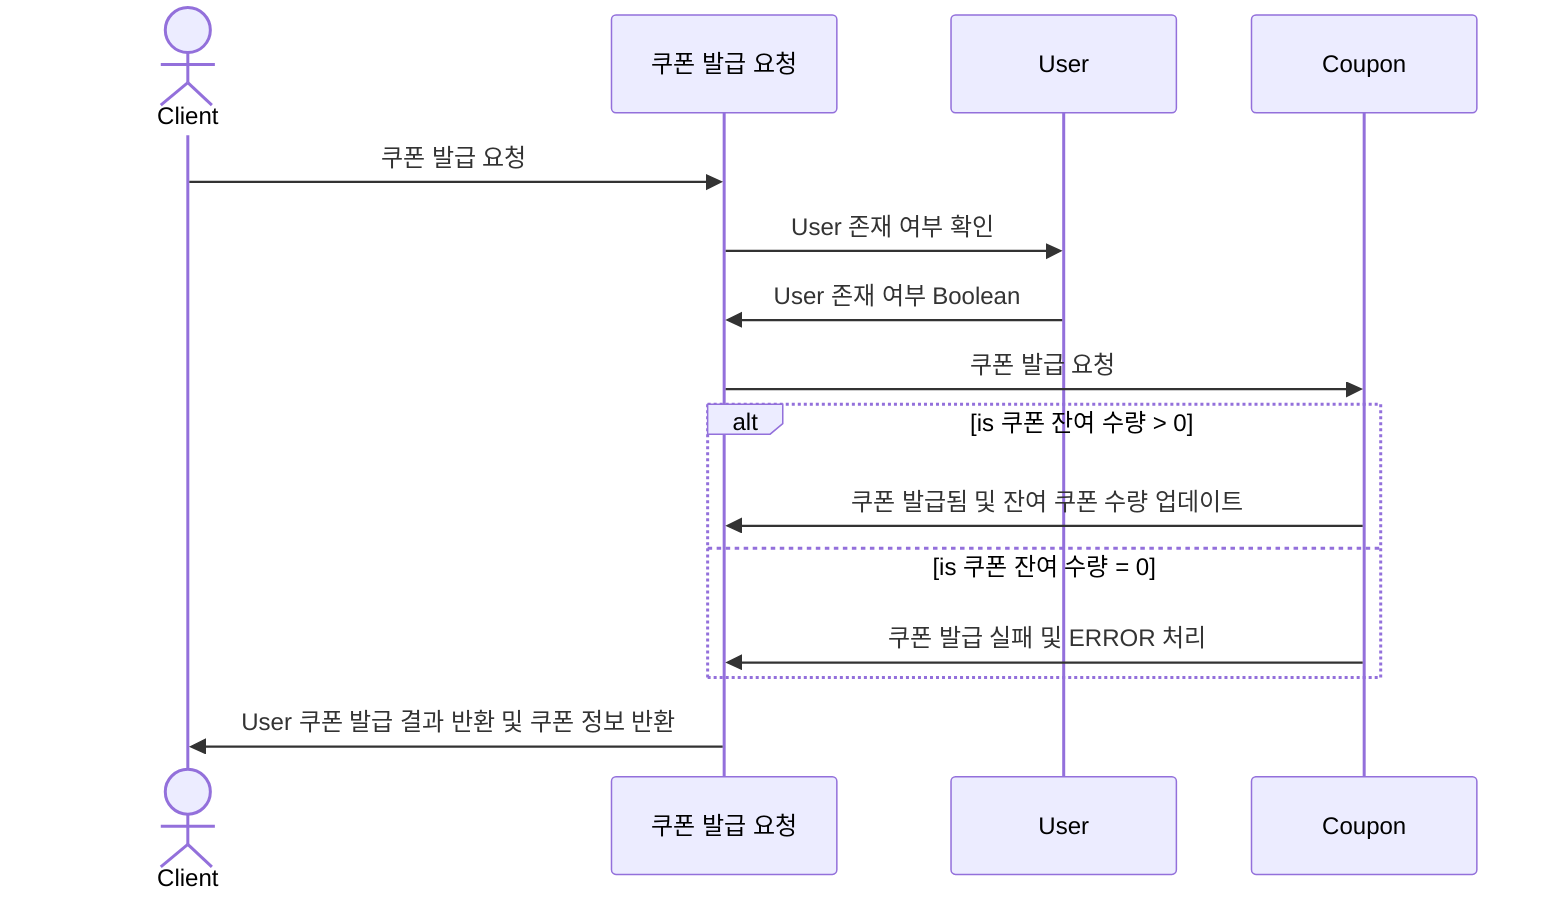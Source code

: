 sequenceDiagram
    actor Client
    participant CNR as 쿠폰 발급 요청
    participant URS as User
    participant CNS as Coupon
    Client->>CNR: 쿠폰 발급 요청
    CNR->>URS: User 존재 여부 확인
    URS->>CNR: User 존재 여부 Boolean
    CNR->>CNS: 쿠폰 발급 요청
    alt is 쿠폰 잔여 수량 > 0
    CNS->>CNR: 쿠폰 발급됨 및 잔여 쿠폰 수량 업데이트
    else is 쿠폰 잔여 수량 = 0
    CNS->>CNR: 쿠폰 발급 실패 및 ERROR 처리
    end
    CNR->>Client: User 쿠폰 발급 결과 반환 및 쿠폰 정보 반환